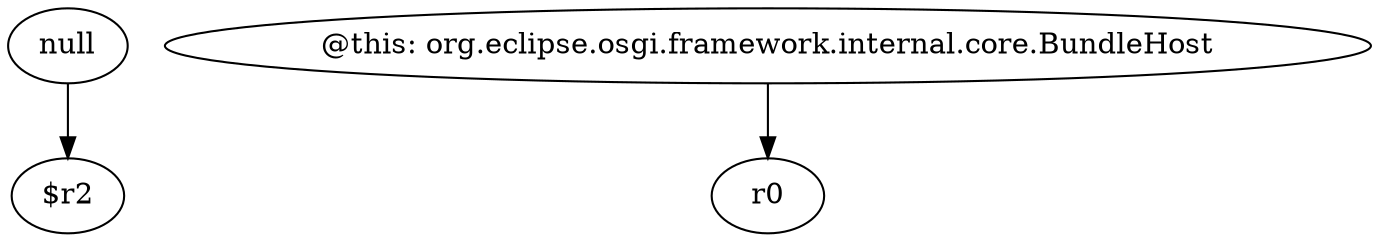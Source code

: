 digraph g {
0[label="null"]
1[label="$r2"]
0->1[label=""]
2[label="@this: org.eclipse.osgi.framework.internal.core.BundleHost"]
3[label="r0"]
2->3[label=""]
}
